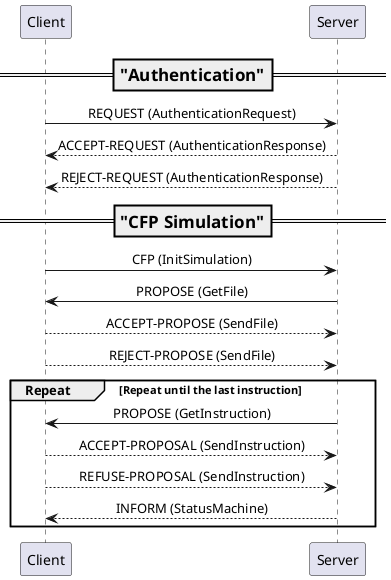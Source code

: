 @startuml
'https://plantuml.com/sequence-diagram
/'
Action : Elementos que representas los eventos a los que responden los agentes para completar las tareas de la ontología.
Predicate : Elementos que representan las respuestas a los eventos para completar las tareas de la ontología.
'/
'autonumber
skinparam defaultFontName consolas
skinparam sequenceMessageAlign center

=== "Authentication" ==
Client ->  Server: REQUEST (AuthenticationRequest)
Client <-- Server: ACCEPT-REQUEST (AuthenticationResponse)
Client <-- Server: REJECT-REQUEST (AuthenticationResponse)

=== "CFP Simulation" ==

Client ->  Server: CFP (InitSimulation)

Client <-  Server: PROPOSE (GetFile)
Client --> Server: ACCEPT-PROPOSE (SendFile)
Client --> Server: REJECT-PROPOSE (SendFile)

group Repeat [Repeat until the last instruction]
  Client <-  Server:  PROPOSE (GetInstruction)
  Client --> Server:  ACCEPT-PROPOSAL (SendInstruction)
  Client --> Server:  REFUSE-PROPOSAL (SendInstruction)
  Client <-- Server:  INFORM (StatusMachine)
end

@enduml
